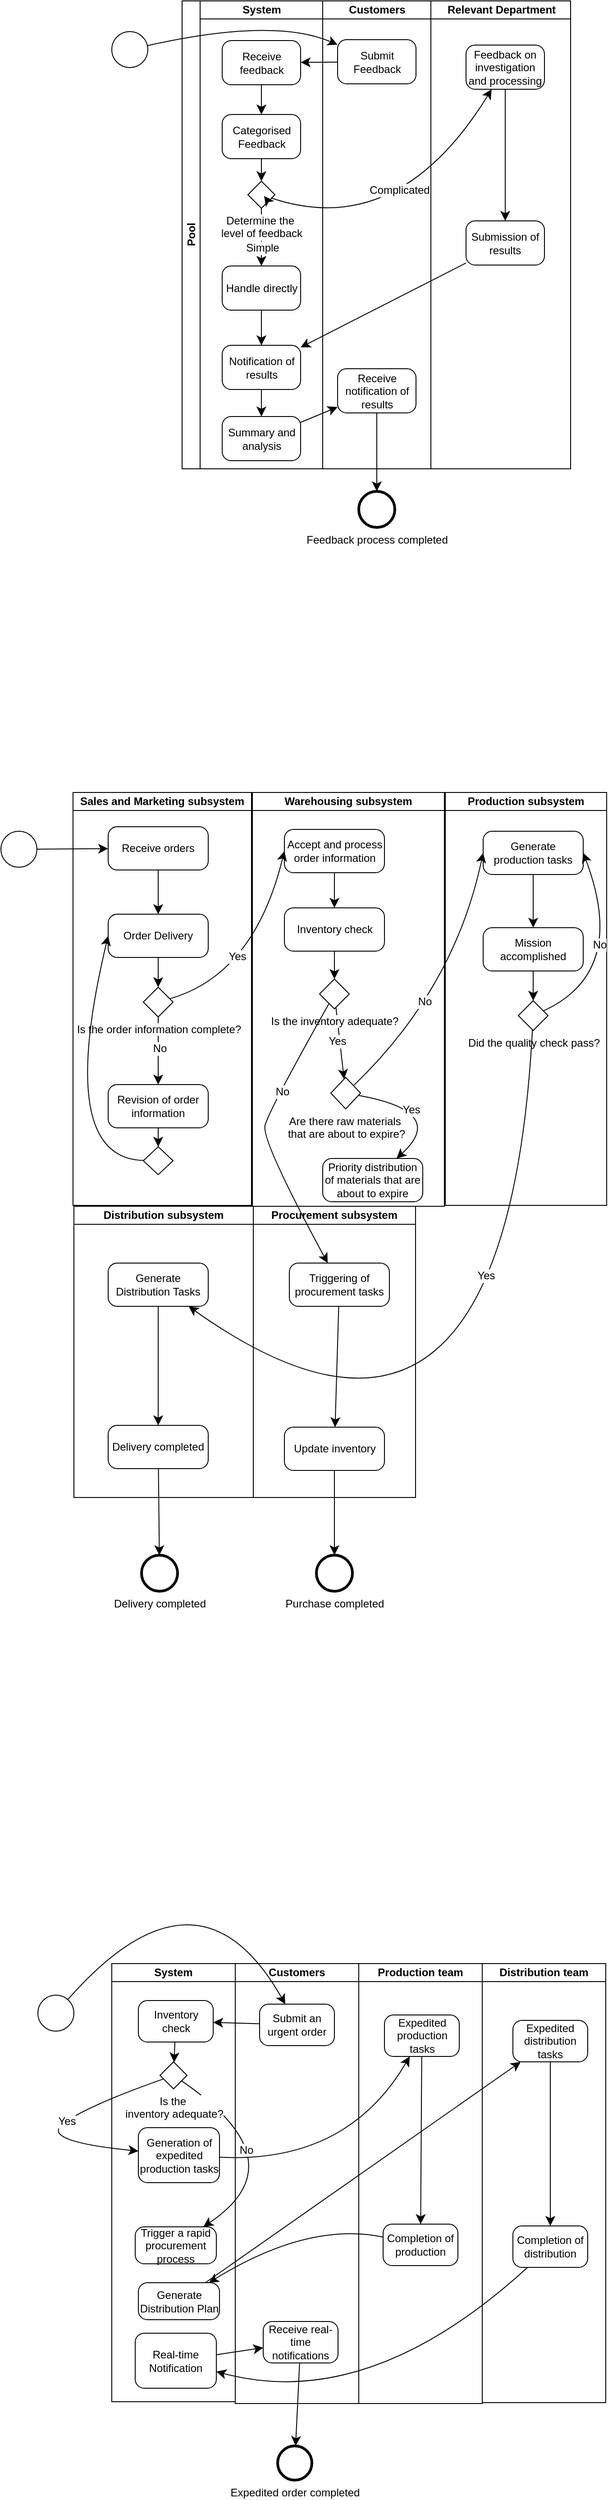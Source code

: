 <mxfile version="26.0.2">
  <diagram name="第 1 页" id="WlEOf4LmtDchegWvZ4aE">
    <mxGraphModel dx="986" dy="1253" grid="0" gridSize="10" guides="1" tooltips="1" connect="1" arrows="1" fold="1" page="0" pageScale="1" pageWidth="827" pageHeight="1169" math="0" shadow="0">
      <root>
        <mxCell id="0" />
        <mxCell id="1" parent="0" />
        <mxCell id="Yue5hBevSXrqed9OU2Ou-1" value="Pool" style="swimlane;html=1;childLayout=stackLayout;resizeParent=1;resizeParentMax=0;startSize=20;horizontal=0;horizontalStack=1;whiteSpace=wrap;" vertex="1" parent="1">
          <mxGeometry x="4" y="-74" width="431" height="519" as="geometry" />
        </mxCell>
        <mxCell id="Yue5hBevSXrqed9OU2Ou-2" value="System" style="swimlane;html=1;startSize=20;" vertex="1" parent="Yue5hBevSXrqed9OU2Ou-1">
          <mxGeometry x="20" width="136" height="519" as="geometry" />
        </mxCell>
        <mxCell id="Yue5hBevSXrqed9OU2Ou-17" style="edgeStyle=none;curved=1;rounded=0;orthogonalLoop=1;jettySize=auto;html=1;fontSize=12;startSize=8;endSize=8;" edge="1" parent="Yue5hBevSXrqed9OU2Ou-2" source="Yue5hBevSXrqed9OU2Ou-8" target="Yue5hBevSXrqed9OU2Ou-12">
          <mxGeometry relative="1" as="geometry" />
        </mxCell>
        <mxCell id="Yue5hBevSXrqed9OU2Ou-8" value="Receive feedback" style="points=[[0.25,0,0],[0.5,0,0],[0.75,0,0],[1,0.25,0],[1,0.5,0],[1,0.75,0],[0.75,1,0],[0.5,1,0],[0.25,1,0],[0,0.75,0],[0,0.5,0],[0,0.25,0]];shape=mxgraph.bpmn.task;whiteSpace=wrap;rectStyle=rounded;size=10;html=1;container=1;expand=0;collapsible=0;taskMarker=abstract;" vertex="1" parent="Yue5hBevSXrqed9OU2Ou-2">
          <mxGeometry x="24.5" y="44" width="87" height="49" as="geometry" />
        </mxCell>
        <mxCell id="Yue5hBevSXrqed9OU2Ou-11" value="Summary and analysis" style="points=[[0.25,0,0],[0.5,0,0],[0.75,0,0],[1,0.25,0],[1,0.5,0],[1,0.75,0],[0.75,1,0],[0.5,1,0],[0.25,1,0],[0,0.75,0],[0,0.5,0],[0,0.25,0]];shape=mxgraph.bpmn.task;whiteSpace=wrap;rectStyle=rounded;size=10;html=1;container=1;expand=0;collapsible=0;taskMarker=abstract;" vertex="1" parent="Yue5hBevSXrqed9OU2Ou-2">
          <mxGeometry x="24.5" y="461" width="87" height="49" as="geometry" />
        </mxCell>
        <mxCell id="Yue5hBevSXrqed9OU2Ou-20" style="edgeStyle=none;curved=1;rounded=0;orthogonalLoop=1;jettySize=auto;html=1;fontSize=12;startSize=8;endSize=8;" edge="1" parent="Yue5hBevSXrqed9OU2Ou-2" source="Yue5hBevSXrqed9OU2Ou-12" target="Yue5hBevSXrqed9OU2Ou-18">
          <mxGeometry relative="1" as="geometry" />
        </mxCell>
        <mxCell id="Yue5hBevSXrqed9OU2Ou-12" value="Categorised Feedback" style="points=[[0.25,0,0],[0.5,0,0],[0.75,0,0],[1,0.25,0],[1,0.5,0],[1,0.75,0],[0.75,1,0],[0.5,1,0],[0.25,1,0],[0,0.75,0],[0,0.5,0],[0,0.25,0]];shape=mxgraph.bpmn.task;whiteSpace=wrap;rectStyle=rounded;size=10;html=1;container=1;expand=0;collapsible=0;taskMarker=abstract;" vertex="1" parent="Yue5hBevSXrqed9OU2Ou-2">
          <mxGeometry x="24.5" y="126" width="87" height="49" as="geometry" />
        </mxCell>
        <mxCell id="Yue5hBevSXrqed9OU2Ou-27" style="edgeStyle=none;curved=1;rounded=0;orthogonalLoop=1;jettySize=auto;html=1;fontSize=12;startSize=8;endSize=8;" edge="1" parent="Yue5hBevSXrqed9OU2Ou-2" source="Yue5hBevSXrqed9OU2Ou-18" target="Yue5hBevSXrqed9OU2Ou-25">
          <mxGeometry relative="1" as="geometry" />
        </mxCell>
        <mxCell id="Yue5hBevSXrqed9OU2Ou-28" value="Simple" style="edgeLabel;html=1;align=center;verticalAlign=middle;resizable=0;points=[];fontSize=12;" vertex="1" connectable="0" parent="Yue5hBevSXrqed9OU2Ou-27">
          <mxGeometry x="0.365" y="1" relative="1" as="geometry">
            <mxPoint as="offset" />
          </mxGeometry>
        </mxCell>
        <mxCell id="Yue5hBevSXrqed9OU2Ou-18" value="Determine the&amp;nbsp;&lt;div&gt;level of feedback&lt;/div&gt;" style="points=[[0.25,0.25,0],[0.5,0,0],[0.75,0.25,0],[1,0.5,0],[0.75,0.75,0],[0.5,1,0],[0.25,0.75,0],[0,0.5,0]];shape=mxgraph.bpmn.gateway2;html=1;verticalLabelPosition=bottom;labelBackgroundColor=#ffffff;verticalAlign=top;align=center;perimeter=rhombusPerimeter;outlineConnect=0;outline=none;symbol=none;" vertex="1" parent="Yue5hBevSXrqed9OU2Ou-2">
          <mxGeometry x="53" y="200" width="30" height="30" as="geometry" />
        </mxCell>
        <mxCell id="Yue5hBevSXrqed9OU2Ou-29" style="edgeStyle=none;curved=1;rounded=0;orthogonalLoop=1;jettySize=auto;html=1;fontSize=12;startSize=8;endSize=8;" edge="1" parent="Yue5hBevSXrqed9OU2Ou-2" source="Yue5hBevSXrqed9OU2Ou-25" target="Yue5hBevSXrqed9OU2Ou-10">
          <mxGeometry relative="1" as="geometry" />
        </mxCell>
        <mxCell id="Yue5hBevSXrqed9OU2Ou-25" value="Handle directly" style="points=[[0.25,0,0],[0.5,0,0],[0.75,0,0],[1,0.25,0],[1,0.5,0],[1,0.75,0],[0.75,1,0],[0.5,1,0],[0.25,1,0],[0,0.75,0],[0,0.5,0],[0,0.25,0]];shape=mxgraph.bpmn.task;whiteSpace=wrap;rectStyle=rounded;size=10;html=1;container=1;expand=0;collapsible=0;taskMarker=abstract;" vertex="1" parent="Yue5hBevSXrqed9OU2Ou-2">
          <mxGeometry x="24.5" y="294" width="87" height="49" as="geometry" />
        </mxCell>
        <mxCell id="Yue5hBevSXrqed9OU2Ou-26" style="edgeStyle=none;curved=1;rounded=0;orthogonalLoop=1;jettySize=auto;html=1;exitX=0.75;exitY=0.75;exitDx=0;exitDy=0;exitPerimeter=0;entryX=0.6;entryY=0.544;entryDx=0;entryDy=0;entryPerimeter=0;fontSize=12;startSize=8;endSize=8;" edge="1" parent="Yue5hBevSXrqed9OU2Ou-2" source="Yue5hBevSXrqed9OU2Ou-18" target="Yue5hBevSXrqed9OU2Ou-18">
          <mxGeometry relative="1" as="geometry" />
        </mxCell>
        <mxCell id="Yue5hBevSXrqed9OU2Ou-30" style="edgeStyle=none;curved=1;rounded=0;orthogonalLoop=1;jettySize=auto;html=1;fontSize=12;startSize=8;endSize=8;" edge="1" parent="Yue5hBevSXrqed9OU2Ou-2" source="Yue5hBevSXrqed9OU2Ou-10" target="Yue5hBevSXrqed9OU2Ou-11">
          <mxGeometry relative="1" as="geometry" />
        </mxCell>
        <mxCell id="Yue5hBevSXrqed9OU2Ou-10" value="Notification of results" style="points=[[0.25,0,0],[0.5,0,0],[0.75,0,0],[1,0.25,0],[1,0.5,0],[1,0.75,0],[0.75,1,0],[0.5,1,0],[0.25,1,0],[0,0.75,0],[0,0.5,0],[0,0.25,0]];shape=mxgraph.bpmn.task;whiteSpace=wrap;rectStyle=rounded;size=10;html=1;container=1;expand=0;collapsible=0;taskMarker=abstract;" vertex="1" parent="Yue5hBevSXrqed9OU2Ou-2">
          <mxGeometry x="24.5" y="382" width="87" height="49" as="geometry" />
        </mxCell>
        <mxCell id="Yue5hBevSXrqed9OU2Ou-3" value="Customers" style="swimlane;html=1;startSize=20;" vertex="1" parent="Yue5hBevSXrqed9OU2Ou-1">
          <mxGeometry x="156" width="120" height="519" as="geometry" />
        </mxCell>
        <mxCell id="Yue5hBevSXrqed9OU2Ou-6" value="Submit Feedback" style="points=[[0.25,0,0],[0.5,0,0],[0.75,0,0],[1,0.25,0],[1,0.5,0],[1,0.75,0],[0.75,1,0],[0.5,1,0],[0.25,1,0],[0,0.75,0],[0,0.5,0],[0,0.25,0]];shape=mxgraph.bpmn.task;whiteSpace=wrap;rectStyle=rounded;size=10;html=1;container=1;expand=0;collapsible=0;taskMarker=abstract;" vertex="1" parent="Yue5hBevSXrqed9OU2Ou-3">
          <mxGeometry x="16.5" y="43" width="87" height="49" as="geometry" />
        </mxCell>
        <mxCell id="Yue5hBevSXrqed9OU2Ou-7" value="Receive notification of results" style="points=[[0.25,0,0],[0.5,0,0],[0.75,0,0],[1,0.25,0],[1,0.5,0],[1,0.75,0],[0.75,1,0],[0.5,1,0],[0.25,1,0],[0,0.75,0],[0,0.5,0],[0,0.25,0]];shape=mxgraph.bpmn.task;whiteSpace=wrap;rectStyle=rounded;size=10;html=1;container=1;expand=0;collapsible=0;taskMarker=abstract;" vertex="1" parent="Yue5hBevSXrqed9OU2Ou-3">
          <mxGeometry x="16.5" y="408" width="87" height="49" as="geometry" />
        </mxCell>
        <mxCell id="Yue5hBevSXrqed9OU2Ou-4" value="Relevant Department" style="swimlane;html=1;startSize=20;" vertex="1" parent="Yue5hBevSXrqed9OU2Ou-1">
          <mxGeometry x="276" width="155" height="519" as="geometry" />
        </mxCell>
        <mxCell id="Yue5hBevSXrqed9OU2Ou-23" style="edgeStyle=none;curved=1;rounded=0;orthogonalLoop=1;jettySize=auto;html=1;fontSize=12;startSize=8;endSize=8;" edge="1" parent="Yue5hBevSXrqed9OU2Ou-4" source="Yue5hBevSXrqed9OU2Ou-13" target="Yue5hBevSXrqed9OU2Ou-14">
          <mxGeometry relative="1" as="geometry" />
        </mxCell>
        <mxCell id="Yue5hBevSXrqed9OU2Ou-13" value="Feedback on investigation and processing" style="points=[[0.25,0,0],[0.5,0,0],[0.75,0,0],[1,0.25,0],[1,0.5,0],[1,0.75,0],[0.75,1,0],[0.5,1,0],[0.25,1,0],[0,0.75,0],[0,0.5,0],[0,0.25,0]];shape=mxgraph.bpmn.task;whiteSpace=wrap;rectStyle=rounded;size=10;html=1;container=1;expand=0;collapsible=0;taskMarker=abstract;" vertex="1" parent="Yue5hBevSXrqed9OU2Ou-4">
          <mxGeometry x="39" y="49" width="87" height="49" as="geometry" />
        </mxCell>
        <mxCell id="Yue5hBevSXrqed9OU2Ou-14" value="Submission of results" style="points=[[0.25,0,0],[0.5,0,0],[0.75,0,0],[1,0.25,0],[1,0.5,0],[1,0.75,0],[0.75,1,0],[0.5,1,0],[0.25,1,0],[0,0.75,0],[0,0.5,0],[0,0.25,0]];shape=mxgraph.bpmn.task;whiteSpace=wrap;rectStyle=rounded;size=10;html=1;container=1;expand=0;collapsible=0;taskMarker=abstract;" vertex="1" parent="Yue5hBevSXrqed9OU2Ou-4">
          <mxGeometry x="39" y="244" width="87" height="49" as="geometry" />
        </mxCell>
        <mxCell id="Yue5hBevSXrqed9OU2Ou-16" style="edgeStyle=none;curved=1;rounded=0;orthogonalLoop=1;jettySize=auto;html=1;fontSize=12;startSize=8;endSize=8;" edge="1" parent="Yue5hBevSXrqed9OU2Ou-1" source="Yue5hBevSXrqed9OU2Ou-6" target="Yue5hBevSXrqed9OU2Ou-8">
          <mxGeometry relative="1" as="geometry" />
        </mxCell>
        <mxCell id="Yue5hBevSXrqed9OU2Ou-21" style="edgeStyle=none;curved=1;rounded=0;orthogonalLoop=1;jettySize=auto;html=1;fontSize=12;startSize=8;endSize=8;" edge="1" parent="Yue5hBevSXrqed9OU2Ou-1" source="Yue5hBevSXrqed9OU2Ou-18" target="Yue5hBevSXrqed9OU2Ou-13">
          <mxGeometry relative="1" as="geometry">
            <Array as="points">
              <mxPoint x="240" y="266" />
            </Array>
          </mxGeometry>
        </mxCell>
        <mxCell id="Yue5hBevSXrqed9OU2Ou-22" value="Complicated" style="edgeLabel;html=1;align=center;verticalAlign=middle;resizable=0;points=[];fontSize=12;" vertex="1" connectable="0" parent="Yue5hBevSXrqed9OU2Ou-21">
          <mxGeometry x="0.136" y="30" relative="1" as="geometry">
            <mxPoint x="1" as="offset" />
          </mxGeometry>
        </mxCell>
        <mxCell id="Yue5hBevSXrqed9OU2Ou-24" style="edgeStyle=none;curved=1;rounded=0;orthogonalLoop=1;jettySize=auto;html=1;fontSize=12;startSize=8;endSize=8;" edge="1" parent="Yue5hBevSXrqed9OU2Ou-1" source="Yue5hBevSXrqed9OU2Ou-14" target="Yue5hBevSXrqed9OU2Ou-10">
          <mxGeometry relative="1" as="geometry" />
        </mxCell>
        <mxCell id="Yue5hBevSXrqed9OU2Ou-31" style="edgeStyle=none;curved=1;rounded=0;orthogonalLoop=1;jettySize=auto;html=1;fontSize=12;startSize=8;endSize=8;" edge="1" parent="Yue5hBevSXrqed9OU2Ou-1" source="Yue5hBevSXrqed9OU2Ou-11" target="Yue5hBevSXrqed9OU2Ou-7">
          <mxGeometry relative="1" as="geometry" />
        </mxCell>
        <mxCell id="Yue5hBevSXrqed9OU2Ou-15" style="edgeStyle=none;curved=1;rounded=0;orthogonalLoop=1;jettySize=auto;html=1;fontSize=12;startSize=8;endSize=8;" edge="1" parent="1" source="Yue5hBevSXrqed9OU2Ou-5" target="Yue5hBevSXrqed9OU2Ou-6">
          <mxGeometry relative="1" as="geometry">
            <Array as="points">
              <mxPoint x="106" y="-56" />
            </Array>
          </mxGeometry>
        </mxCell>
        <mxCell id="Yue5hBevSXrqed9OU2Ou-5" value="" style="points=[[0.145,0.145,0],[0.5,0,0],[0.855,0.145,0],[1,0.5,0],[0.855,0.855,0],[0.5,1,0],[0.145,0.855,0],[0,0.5,0]];shape=mxgraph.bpmn.event;html=1;verticalLabelPosition=bottom;labelBackgroundColor=#ffffff;verticalAlign=top;align=center;perimeter=ellipsePerimeter;outlineConnect=0;aspect=fixed;outline=standard;symbol=general;" vertex="1" parent="1">
          <mxGeometry x="-74" y="-40" width="40" height="40" as="geometry" />
        </mxCell>
        <mxCell id="Yue5hBevSXrqed9OU2Ou-32" value="Feedback process completed" style="points=[[0.145,0.145,0],[0.5,0,0],[0.855,0.145,0],[1,0.5,0],[0.855,0.855,0],[0.5,1,0],[0.145,0.855,0],[0,0.5,0]];shape=mxgraph.bpmn.event;html=1;verticalLabelPosition=bottom;labelBackgroundColor=#ffffff;verticalAlign=top;align=center;perimeter=ellipsePerimeter;outlineConnect=0;aspect=fixed;outline=end;symbol=terminate2;" vertex="1" parent="1">
          <mxGeometry x="200" y="470" width="40" height="40" as="geometry" />
        </mxCell>
        <mxCell id="Yue5hBevSXrqed9OU2Ou-33" style="edgeStyle=none;curved=1;rounded=0;orthogonalLoop=1;jettySize=auto;html=1;fontSize=12;startSize=8;endSize=8;" edge="1" parent="1" source="Yue5hBevSXrqed9OU2Ou-7" target="Yue5hBevSXrqed9OU2Ou-32">
          <mxGeometry relative="1" as="geometry" />
        </mxCell>
        <mxCell id="Yue5hBevSXrqed9OU2Ou-34" value="Sales and Marketing subsystem" style="swimlane;startSize=20;whiteSpace=wrap;html=1;" vertex="1" parent="1">
          <mxGeometry x="-117" y="804" width="198" height="458" as="geometry" />
        </mxCell>
        <mxCell id="Yue5hBevSXrqed9OU2Ou-62" style="edgeStyle=none;curved=1;rounded=0;orthogonalLoop=1;jettySize=auto;html=1;fontSize=12;startSize=8;endSize=8;" edge="1" parent="Yue5hBevSXrqed9OU2Ou-34" source="Yue5hBevSXrqed9OU2Ou-40" target="Yue5hBevSXrqed9OU2Ou-41">
          <mxGeometry relative="1" as="geometry" />
        </mxCell>
        <mxCell id="Yue5hBevSXrqed9OU2Ou-40" value="Receive orders" style="points=[[0.25,0,0],[0.5,0,0],[0.75,0,0],[1,0.25,0],[1,0.5,0],[1,0.75,0],[0.75,1,0],[0.5,1,0],[0.25,1,0],[0,0.75,0],[0,0.5,0],[0,0.25,0]];shape=mxgraph.bpmn.task;whiteSpace=wrap;rectStyle=rounded;size=10;html=1;container=1;expand=0;collapsible=0;taskMarker=abstract;" vertex="1" parent="Yue5hBevSXrqed9OU2Ou-34">
          <mxGeometry x="39" y="38" width="111" height="48" as="geometry" />
        </mxCell>
        <mxCell id="Yue5hBevSXrqed9OU2Ou-46" style="edgeStyle=none;curved=1;rounded=0;orthogonalLoop=1;jettySize=auto;html=1;fontSize=12;startSize=8;endSize=8;" edge="1" parent="Yue5hBevSXrqed9OU2Ou-34" source="Yue5hBevSXrqed9OU2Ou-41" target="Yue5hBevSXrqed9OU2Ou-43">
          <mxGeometry relative="1" as="geometry" />
        </mxCell>
        <mxCell id="Yue5hBevSXrqed9OU2Ou-41" value="Order Delivery" style="points=[[0.25,0,0],[0.5,0,0],[0.75,0,0],[1,0.25,0],[1,0.5,0],[1,0.75,0],[0.75,1,0],[0.5,1,0],[0.25,1,0],[0,0.75,0],[0,0.5,0],[0,0.25,0]];shape=mxgraph.bpmn.task;whiteSpace=wrap;rectStyle=rounded;size=10;html=1;container=1;expand=0;collapsible=0;taskMarker=abstract;" vertex="1" parent="Yue5hBevSXrqed9OU2Ou-34">
          <mxGeometry x="39" y="135" width="111" height="48" as="geometry" />
        </mxCell>
        <mxCell id="Yue5hBevSXrqed9OU2Ou-58" style="edgeStyle=none;curved=1;rounded=0;orthogonalLoop=1;jettySize=auto;html=1;fontSize=12;startSize=8;endSize=8;" edge="1" parent="Yue5hBevSXrqed9OU2Ou-34" source="Yue5hBevSXrqed9OU2Ou-43" target="Yue5hBevSXrqed9OU2Ou-57">
          <mxGeometry relative="1" as="geometry" />
        </mxCell>
        <mxCell id="Yue5hBevSXrqed9OU2Ou-59" value="No" style="edgeLabel;html=1;align=center;verticalAlign=middle;resizable=0;points=[];fontSize=12;" vertex="1" connectable="0" parent="Yue5hBevSXrqed9OU2Ou-58">
          <mxGeometry x="-0.076" y="1" relative="1" as="geometry">
            <mxPoint as="offset" />
          </mxGeometry>
        </mxCell>
        <mxCell id="Yue5hBevSXrqed9OU2Ou-43" value="Is the order information complete?" style="points=[[0.25,0.25,0],[0.5,0,0],[0.75,0.25,0],[1,0.5,0],[0.75,0.75,0],[0.5,1,0],[0.25,0.75,0],[0,0.5,0]];shape=mxgraph.bpmn.gateway2;html=1;verticalLabelPosition=bottom;labelBackgroundColor=#ffffff;verticalAlign=top;align=center;perimeter=rhombusPerimeter;outlineConnect=0;outline=none;symbol=none;" vertex="1" parent="Yue5hBevSXrqed9OU2Ou-34">
          <mxGeometry x="78" y="216" width="33" height="33" as="geometry" />
        </mxCell>
        <mxCell id="Yue5hBevSXrqed9OU2Ou-56" value="" style="points=[[0.25,0.25,0],[0.5,0,0],[0.75,0.25,0],[1,0.5,0],[0.75,0.75,0],[0.5,1,0],[0.25,0.75,0],[0,0.5,0]];shape=mxgraph.bpmn.gateway2;html=1;verticalLabelPosition=bottom;labelBackgroundColor=#ffffff;verticalAlign=top;align=center;perimeter=rhombusPerimeter;outlineConnect=0;outline=none;symbol=none;" vertex="1" parent="Yue5hBevSXrqed9OU2Ou-34">
          <mxGeometry x="78" y="393" width="33" height="31" as="geometry" />
        </mxCell>
        <mxCell id="Yue5hBevSXrqed9OU2Ou-60" style="edgeStyle=none;curved=1;rounded=0;orthogonalLoop=1;jettySize=auto;html=1;fontSize=12;startSize=8;endSize=8;" edge="1" parent="Yue5hBevSXrqed9OU2Ou-34" source="Yue5hBevSXrqed9OU2Ou-57" target="Yue5hBevSXrqed9OU2Ou-56">
          <mxGeometry relative="1" as="geometry" />
        </mxCell>
        <mxCell id="Yue5hBevSXrqed9OU2Ou-57" value="Revision of order information" style="points=[[0.25,0,0],[0.5,0,0],[0.75,0,0],[1,0.25,0],[1,0.5,0],[1,0.75,0],[0.75,1,0],[0.5,1,0],[0.25,1,0],[0,0.75,0],[0,0.5,0],[0,0.25,0]];shape=mxgraph.bpmn.task;whiteSpace=wrap;rectStyle=rounded;size=10;html=1;container=1;expand=0;collapsible=0;taskMarker=abstract;" vertex="1" parent="Yue5hBevSXrqed9OU2Ou-34">
          <mxGeometry x="39" y="324" width="111" height="48" as="geometry" />
        </mxCell>
        <mxCell id="Yue5hBevSXrqed9OU2Ou-61" style="edgeStyle=none;curved=1;rounded=0;orthogonalLoop=1;jettySize=auto;html=1;entryX=0;entryY=0.5;entryDx=0;entryDy=0;entryPerimeter=0;fontSize=12;startSize=8;endSize=8;" edge="1" parent="Yue5hBevSXrqed9OU2Ou-34" source="Yue5hBevSXrqed9OU2Ou-56" target="Yue5hBevSXrqed9OU2Ou-41">
          <mxGeometry relative="1" as="geometry">
            <Array as="points">
              <mxPoint x="-20" y="406" />
            </Array>
          </mxGeometry>
        </mxCell>
        <mxCell id="Yue5hBevSXrqed9OU2Ou-35" value="Warehousing subsystem" style="swimlane;startSize=20;whiteSpace=wrap;html=1;" vertex="1" parent="1">
          <mxGeometry x="82" y="804" width="213" height="459" as="geometry" />
        </mxCell>
        <mxCell id="Yue5hBevSXrqed9OU2Ou-70" style="edgeStyle=none;curved=1;rounded=0;orthogonalLoop=1;jettySize=auto;html=1;fontSize=12;startSize=8;endSize=8;" edge="1" parent="Yue5hBevSXrqed9OU2Ou-35" source="Yue5hBevSXrqed9OU2Ou-42" target="Yue5hBevSXrqed9OU2Ou-69">
          <mxGeometry relative="1" as="geometry" />
        </mxCell>
        <mxCell id="Yue5hBevSXrqed9OU2Ou-42" value="Inventory check" style="points=[[0.25,0,0],[0.5,0,0],[0.75,0,0],[1,0.25,0],[1,0.5,0],[1,0.75,0],[0.75,1,0],[0.5,1,0],[0.25,1,0],[0,0.75,0],[0,0.5,0],[0,0.25,0]];shape=mxgraph.bpmn.task;whiteSpace=wrap;rectStyle=rounded;size=10;html=1;container=1;expand=0;collapsible=0;taskMarker=abstract;" vertex="1" parent="Yue5hBevSXrqed9OU2Ou-35">
          <mxGeometry x="35.5" y="128" width="111" height="48" as="geometry" />
        </mxCell>
        <mxCell id="Yue5hBevSXrqed9OU2Ou-64" style="edgeStyle=none;curved=1;rounded=0;orthogonalLoop=1;jettySize=auto;html=1;fontSize=12;startSize=8;endSize=8;" edge="1" parent="Yue5hBevSXrqed9OU2Ou-35" source="Yue5hBevSXrqed9OU2Ou-53" target="Yue5hBevSXrqed9OU2Ou-42">
          <mxGeometry relative="1" as="geometry" />
        </mxCell>
        <mxCell id="Yue5hBevSXrqed9OU2Ou-53" value="Accept and process order information" style="points=[[0.25,0,0],[0.5,0,0],[0.75,0,0],[1,0.25,0],[1,0.5,0],[1,0.75,0],[0.75,1,0],[0.5,1,0],[0.25,1,0],[0,0.75,0],[0,0.5,0],[0,0.25,0]];shape=mxgraph.bpmn.task;whiteSpace=wrap;rectStyle=rounded;size=10;html=1;container=1;expand=0;collapsible=0;taskMarker=abstract;" vertex="1" parent="Yue5hBevSXrqed9OU2Ou-35">
          <mxGeometry x="35.5" y="41" width="111" height="48" as="geometry" />
        </mxCell>
        <mxCell id="Yue5hBevSXrqed9OU2Ou-76" style="edgeStyle=none;curved=1;rounded=0;orthogonalLoop=1;jettySize=auto;html=1;fontSize=12;startSize=8;endSize=8;" edge="1" parent="Yue5hBevSXrqed9OU2Ou-35" source="Yue5hBevSXrqed9OU2Ou-69" target="Yue5hBevSXrqed9OU2Ou-75">
          <mxGeometry relative="1" as="geometry" />
        </mxCell>
        <mxCell id="Yue5hBevSXrqed9OU2Ou-77" value="Yes" style="edgeLabel;html=1;align=center;verticalAlign=middle;resizable=0;points=[];fontSize=12;" vertex="1" connectable="0" parent="Yue5hBevSXrqed9OU2Ou-76">
          <mxGeometry x="-0.069" y="-3" relative="1" as="geometry">
            <mxPoint as="offset" />
          </mxGeometry>
        </mxCell>
        <mxCell id="Yue5hBevSXrqed9OU2Ou-69" value="Is the inventory adequate?" style="points=[[0.25,0.25,0],[0.5,0,0],[0.75,0.25,0],[1,0.5,0],[0.75,0.75,0],[0.5,1,0],[0.25,0.75,0],[0,0.5,0]];shape=mxgraph.bpmn.gateway2;html=1;verticalLabelPosition=bottom;labelBackgroundColor=#ffffff;verticalAlign=top;align=center;perimeter=rhombusPerimeter;outlineConnect=0;outline=none;symbol=none;" vertex="1" parent="Yue5hBevSXrqed9OU2Ou-35">
          <mxGeometry x="74.5" y="207" width="33" height="33" as="geometry" />
        </mxCell>
        <mxCell id="Yue5hBevSXrqed9OU2Ou-81" style="edgeStyle=none;curved=1;rounded=0;orthogonalLoop=1;jettySize=auto;html=1;fontSize=12;startSize=8;endSize=8;" edge="1" parent="Yue5hBevSXrqed9OU2Ou-35" source="Yue5hBevSXrqed9OU2Ou-75" target="Yue5hBevSXrqed9OU2Ou-80">
          <mxGeometry relative="1" as="geometry">
            <Array as="points">
              <mxPoint x="217" y="354" />
            </Array>
          </mxGeometry>
        </mxCell>
        <mxCell id="Yue5hBevSXrqed9OU2Ou-82" value="Yes" style="edgeLabel;html=1;align=center;verticalAlign=middle;resizable=0;points=[];fontSize=12;" vertex="1" connectable="0" parent="Yue5hBevSXrqed9OU2Ou-81">
          <mxGeometry x="-0.335" y="-5" relative="1" as="geometry">
            <mxPoint as="offset" />
          </mxGeometry>
        </mxCell>
        <mxCell id="Yue5hBevSXrqed9OU2Ou-75" value="Are there raw materials&amp;nbsp;&lt;div&gt;that are about to expire?&lt;/div&gt;" style="points=[[0.25,0.25,0],[0.5,0,0],[0.75,0.25,0],[1,0.5,0],[0.75,0.75,0],[0.5,1,0],[0.25,0.75,0],[0,0.5,0]];shape=mxgraph.bpmn.gateway2;html=1;verticalLabelPosition=bottom;labelBackgroundColor=#ffffff;verticalAlign=top;align=center;perimeter=rhombusPerimeter;outlineConnect=0;outline=none;symbol=none;" vertex="1" parent="Yue5hBevSXrqed9OU2Ou-35">
          <mxGeometry x="87" y="316" width="33" height="35" as="geometry" />
        </mxCell>
        <mxCell id="Yue5hBevSXrqed9OU2Ou-78" style="edgeStyle=none;curved=1;rounded=0;orthogonalLoop=1;jettySize=auto;html=1;exitX=0.75;exitY=0.75;exitDx=0;exitDy=0;exitPerimeter=0;fontSize=12;startSize=8;endSize=8;" edge="1" parent="Yue5hBevSXrqed9OU2Ou-35" source="Yue5hBevSXrqed9OU2Ou-75" target="Yue5hBevSXrqed9OU2Ou-75">
          <mxGeometry relative="1" as="geometry" />
        </mxCell>
        <mxCell id="Yue5hBevSXrqed9OU2Ou-80" value="Priority distribution of materials that are about to expire" style="points=[[0.25,0,0],[0.5,0,0],[0.75,0,0],[1,0.25,0],[1,0.5,0],[1,0.75,0],[0.75,1,0],[0.5,1,0],[0.25,1,0],[0,0.75,0],[0,0.5,0],[0,0.25,0]];shape=mxgraph.bpmn.task;whiteSpace=wrap;rectStyle=rounded;size=10;html=1;container=1;expand=0;collapsible=0;taskMarker=abstract;" vertex="1" parent="Yue5hBevSXrqed9OU2Ou-35">
          <mxGeometry x="78" y="406" width="111" height="48" as="geometry" />
        </mxCell>
        <mxCell id="Yue5hBevSXrqed9OU2Ou-36" value="Production subsystem" style="swimlane;startSize=20;whiteSpace=wrap;html=1;" vertex="1" parent="1">
          <mxGeometry x="296" y="804" width="179" height="458" as="geometry" />
        </mxCell>
        <mxCell id="Yue5hBevSXrqed9OU2Ou-86" style="edgeStyle=none;curved=1;rounded=0;orthogonalLoop=1;jettySize=auto;html=1;fontSize=12;startSize=8;endSize=8;" edge="1" parent="Yue5hBevSXrqed9OU2Ou-36" source="Yue5hBevSXrqed9OU2Ou-47" target="Yue5hBevSXrqed9OU2Ou-48">
          <mxGeometry relative="1" as="geometry" />
        </mxCell>
        <mxCell id="Yue5hBevSXrqed9OU2Ou-47" value="Generate production tasks" style="points=[[0.25,0,0],[0.5,0,0],[0.75,0,0],[1,0.25,0],[1,0.5,0],[1,0.75,0],[0.75,1,0],[0.5,1,0],[0.25,1,0],[0,0.75,0],[0,0.5,0],[0,0.25,0]];shape=mxgraph.bpmn.task;whiteSpace=wrap;rectStyle=rounded;size=10;html=1;container=1;expand=0;collapsible=0;taskMarker=abstract;" vertex="1" parent="Yue5hBevSXrqed9OU2Ou-36">
          <mxGeometry x="42" y="43" width="111" height="48" as="geometry" />
        </mxCell>
        <mxCell id="Yue5hBevSXrqed9OU2Ou-88" style="edgeStyle=none;curved=1;rounded=0;orthogonalLoop=1;jettySize=auto;html=1;fontSize=12;startSize=8;endSize=8;" edge="1" parent="Yue5hBevSXrqed9OU2Ou-36" source="Yue5hBevSXrqed9OU2Ou-48" target="Yue5hBevSXrqed9OU2Ou-87">
          <mxGeometry relative="1" as="geometry" />
        </mxCell>
        <mxCell id="Yue5hBevSXrqed9OU2Ou-48" value="Mission accomplished" style="points=[[0.25,0,0],[0.5,0,0],[0.75,0,0],[1,0.25,0],[1,0.5,0],[1,0.75,0],[0.75,1,0],[0.5,1,0],[0.25,1,0],[0,0.75,0],[0,0.5,0],[0,0.25,0]];shape=mxgraph.bpmn.task;whiteSpace=wrap;rectStyle=rounded;size=10;html=1;container=1;expand=0;collapsible=0;taskMarker=abstract;" vertex="1" parent="Yue5hBevSXrqed9OU2Ou-36">
          <mxGeometry x="42" y="150" width="111" height="48" as="geometry" />
        </mxCell>
        <mxCell id="Yue5hBevSXrqed9OU2Ou-87" value="Did the quality check pass?" style="points=[[0.25,0.25,0],[0.5,0,0],[0.75,0.25,0],[1,0.5,0],[0.75,0.75,0],[0.5,1,0],[0.25,0.75,0],[0,0.5,0]];shape=mxgraph.bpmn.gateway2;html=1;verticalLabelPosition=bottom;labelBackgroundColor=#ffffff;verticalAlign=top;align=center;perimeter=rhombusPerimeter;outlineConnect=0;outline=none;symbol=none;" vertex="1" parent="Yue5hBevSXrqed9OU2Ou-36">
          <mxGeometry x="81" y="231" width="33" height="33" as="geometry" />
        </mxCell>
        <mxCell id="Yue5hBevSXrqed9OU2Ou-91" style="edgeStyle=none;curved=1;rounded=0;orthogonalLoop=1;jettySize=auto;html=1;entryX=1;entryY=0.5;entryDx=0;entryDy=0;entryPerimeter=0;fontSize=12;startSize=8;endSize=8;" edge="1" parent="Yue5hBevSXrqed9OU2Ou-36" source="Yue5hBevSXrqed9OU2Ou-87" target="Yue5hBevSXrqed9OU2Ou-47">
          <mxGeometry relative="1" as="geometry">
            <Array as="points">
              <mxPoint x="203" y="199" />
            </Array>
          </mxGeometry>
        </mxCell>
        <mxCell id="Yue5hBevSXrqed9OU2Ou-92" value="No" style="edgeLabel;html=1;align=center;verticalAlign=middle;resizable=0;points=[];fontSize=12;" vertex="1" connectable="0" parent="Yue5hBevSXrqed9OU2Ou-91">
          <mxGeometry x="0.164" y="20" relative="1" as="geometry">
            <mxPoint y="-1" as="offset" />
          </mxGeometry>
        </mxCell>
        <mxCell id="Yue5hBevSXrqed9OU2Ou-38" value="Procurement subsystem" style="swimlane;startSize=20;whiteSpace=wrap;html=1;" vertex="1" parent="1">
          <mxGeometry x="83" y="1263" width="180" height="323" as="geometry" />
        </mxCell>
        <mxCell id="Yue5hBevSXrqed9OU2Ou-94" style="edgeStyle=none;curved=1;rounded=0;orthogonalLoop=1;jettySize=auto;html=1;fontSize=12;startSize=8;endSize=8;" edge="1" parent="Yue5hBevSXrqed9OU2Ou-38" source="Yue5hBevSXrqed9OU2Ou-51" target="Yue5hBevSXrqed9OU2Ou-52">
          <mxGeometry relative="1" as="geometry" />
        </mxCell>
        <mxCell id="Yue5hBevSXrqed9OU2Ou-51" value="Triggering of procurement tasks" style="points=[[0.25,0,0],[0.5,0,0],[0.75,0,0],[1,0.25,0],[1,0.5,0],[1,0.75,0],[0.75,1,0],[0.5,1,0],[0.25,1,0],[0,0.75,0],[0,0.5,0],[0,0.25,0]];shape=mxgraph.bpmn.task;whiteSpace=wrap;rectStyle=rounded;size=10;html=1;container=1;expand=0;collapsible=0;taskMarker=abstract;" vertex="1" parent="Yue5hBevSXrqed9OU2Ou-38">
          <mxGeometry x="40" y="63" width="111" height="48" as="geometry" />
        </mxCell>
        <mxCell id="Yue5hBevSXrqed9OU2Ou-52" value="Update inventory" style="points=[[0.25,0,0],[0.5,0,0],[0.75,0,0],[1,0.25,0],[1,0.5,0],[1,0.75,0],[0.75,1,0],[0.5,1,0],[0.25,1,0],[0,0.75,0],[0,0.5,0],[0,0.25,0]];shape=mxgraph.bpmn.task;whiteSpace=wrap;rectStyle=rounded;size=10;html=1;container=1;expand=0;collapsible=0;taskMarker=abstract;" vertex="1" parent="Yue5hBevSXrqed9OU2Ou-38">
          <mxGeometry x="34.5" y="245" width="111" height="48" as="geometry" />
        </mxCell>
        <mxCell id="Yue5hBevSXrqed9OU2Ou-63" style="edgeStyle=none;curved=1;rounded=0;orthogonalLoop=1;jettySize=auto;html=1;fontSize=12;startSize=8;endSize=8;" edge="1" parent="1" source="Yue5hBevSXrqed9OU2Ou-39" target="Yue5hBevSXrqed9OU2Ou-40">
          <mxGeometry relative="1" as="geometry" />
        </mxCell>
        <mxCell id="Yue5hBevSXrqed9OU2Ou-39" value="" style="points=[[0.145,0.145,0],[0.5,0,0],[0.855,0.145,0],[1,0.5,0],[0.855,0.855,0],[0.5,1,0],[0.145,0.855,0],[0,0.5,0]];shape=mxgraph.bpmn.event;html=1;verticalLabelPosition=bottom;labelBackgroundColor=#ffffff;verticalAlign=top;align=center;perimeter=ellipsePerimeter;outlineConnect=0;aspect=fixed;outline=standard;symbol=general;" vertex="1" parent="1">
          <mxGeometry x="-197" y="847" width="40" height="40" as="geometry" />
        </mxCell>
        <mxCell id="Yue5hBevSXrqed9OU2Ou-37" value="Distribution subsystem" style="swimlane;startSize=20;whiteSpace=wrap;html=1;" vertex="1" parent="1">
          <mxGeometry x="-116" y="1263" width="199" height="323" as="geometry" />
        </mxCell>
        <mxCell id="Yue5hBevSXrqed9OU2Ou-93" style="edgeStyle=none;curved=1;rounded=0;orthogonalLoop=1;jettySize=auto;html=1;fontSize=12;startSize=8;endSize=8;" edge="1" parent="Yue5hBevSXrqed9OU2Ou-37" source="Yue5hBevSXrqed9OU2Ou-49" target="Yue5hBevSXrqed9OU2Ou-50">
          <mxGeometry relative="1" as="geometry" />
        </mxCell>
        <mxCell id="Yue5hBevSXrqed9OU2Ou-49" value="Generate Distribution Tasks" style="points=[[0.25,0,0],[0.5,0,0],[0.75,0,0],[1,0.25,0],[1,0.5,0],[1,0.75,0],[0.75,1,0],[0.5,1,0],[0.25,1,0],[0,0.75,0],[0,0.5,0],[0,0.25,0]];shape=mxgraph.bpmn.task;whiteSpace=wrap;rectStyle=rounded;size=10;html=1;container=1;expand=0;collapsible=0;taskMarker=abstract;" vertex="1" parent="Yue5hBevSXrqed9OU2Ou-37">
          <mxGeometry x="38" y="63" width="111" height="48" as="geometry" />
        </mxCell>
        <mxCell id="Yue5hBevSXrqed9OU2Ou-50" value="Delivery completed" style="points=[[0.25,0,0],[0.5,0,0],[0.75,0,0],[1,0.25,0],[1,0.5,0],[1,0.75,0],[0.75,1,0],[0.5,1,0],[0.25,1,0],[0,0.75,0],[0,0.5,0],[0,0.25,0]];shape=mxgraph.bpmn.task;whiteSpace=wrap;rectStyle=rounded;size=10;html=1;container=1;expand=0;collapsible=0;taskMarker=abstract;" vertex="1" parent="Yue5hBevSXrqed9OU2Ou-37">
          <mxGeometry x="38" y="243" width="111" height="48" as="geometry" />
        </mxCell>
        <mxCell id="Yue5hBevSXrqed9OU2Ou-54" style="edgeStyle=none;curved=1;rounded=0;orthogonalLoop=1;jettySize=auto;html=1;entryX=0;entryY=0.5;entryDx=0;entryDy=0;entryPerimeter=0;fontSize=12;startSize=8;endSize=8;" edge="1" parent="1" source="Yue5hBevSXrqed9OU2Ou-43" target="Yue5hBevSXrqed9OU2Ou-53">
          <mxGeometry relative="1" as="geometry">
            <Array as="points">
              <mxPoint x="84" y="1006" />
            </Array>
          </mxGeometry>
        </mxCell>
        <mxCell id="Yue5hBevSXrqed9OU2Ou-55" value="Yes" style="edgeLabel;html=1;align=center;verticalAlign=middle;resizable=0;points=[];fontSize=12;" vertex="1" connectable="0" parent="Yue5hBevSXrqed9OU2Ou-54">
          <mxGeometry x="-0.056" y="24" relative="1" as="geometry">
            <mxPoint as="offset" />
          </mxGeometry>
        </mxCell>
        <mxCell id="Yue5hBevSXrqed9OU2Ou-73" style="edgeStyle=none;curved=1;rounded=0;orthogonalLoop=1;jettySize=auto;html=1;fontSize=12;startSize=8;endSize=8;" edge="1" parent="1" source="Yue5hBevSXrqed9OU2Ou-69" target="Yue5hBevSXrqed9OU2Ou-51">
          <mxGeometry relative="1" as="geometry">
            <Array as="points">
              <mxPoint x="100" y="1157" />
              <mxPoint x="92" y="1190" />
            </Array>
          </mxGeometry>
        </mxCell>
        <mxCell id="Yue5hBevSXrqed9OU2Ou-74" value="No" style="edgeLabel;html=1;align=center;verticalAlign=middle;resizable=0;points=[];fontSize=12;" vertex="1" connectable="0" parent="Yue5hBevSXrqed9OU2Ou-73">
          <mxGeometry x="-0.32" y="2" relative="1" as="geometry">
            <mxPoint as="offset" />
          </mxGeometry>
        </mxCell>
        <mxCell id="Yue5hBevSXrqed9OU2Ou-83" style="edgeStyle=none;curved=1;rounded=0;orthogonalLoop=1;jettySize=auto;html=1;entryX=0;entryY=0.5;entryDx=0;entryDy=0;entryPerimeter=0;fontSize=12;startSize=8;endSize=8;" edge="1" parent="1" source="Yue5hBevSXrqed9OU2Ou-75" target="Yue5hBevSXrqed9OU2Ou-47">
          <mxGeometry relative="1" as="geometry">
            <Array as="points">
              <mxPoint x="306" y="1022" />
            </Array>
          </mxGeometry>
        </mxCell>
        <mxCell id="Yue5hBevSXrqed9OU2Ou-85" value="No" style="edgeLabel;html=1;align=center;verticalAlign=middle;resizable=0;points=[];fontSize=12;" vertex="1" connectable="0" parent="Yue5hBevSXrqed9OU2Ou-83">
          <mxGeometry x="-0.212" y="13" relative="1" as="geometry">
            <mxPoint as="offset" />
          </mxGeometry>
        </mxCell>
        <mxCell id="Yue5hBevSXrqed9OU2Ou-89" style="edgeStyle=none;curved=1;rounded=0;orthogonalLoop=1;jettySize=auto;html=1;fontSize=12;startSize=8;endSize=8;" edge="1" parent="1" source="Yue5hBevSXrqed9OU2Ou-87" target="Yue5hBevSXrqed9OU2Ou-49">
          <mxGeometry relative="1" as="geometry">
            <Array as="points">
              <mxPoint x="363" y="1624" />
            </Array>
          </mxGeometry>
        </mxCell>
        <mxCell id="Yue5hBevSXrqed9OU2Ou-90" value="Yes" style="edgeLabel;html=1;align=center;verticalAlign=middle;resizable=0;points=[];fontSize=12;" vertex="1" connectable="0" parent="Yue5hBevSXrqed9OU2Ou-89">
          <mxGeometry x="-0.444" y="-37" relative="1" as="geometry">
            <mxPoint as="offset" />
          </mxGeometry>
        </mxCell>
        <mxCell id="Yue5hBevSXrqed9OU2Ou-95" value="Delivery completed" style="points=[[0.145,0.145,0],[0.5,0,0],[0.855,0.145,0],[1,0.5,0],[0.855,0.855,0],[0.5,1,0],[0.145,0.855,0],[0,0.5,0]];shape=mxgraph.bpmn.event;html=1;verticalLabelPosition=bottom;labelBackgroundColor=#ffffff;verticalAlign=top;align=center;perimeter=ellipsePerimeter;outlineConnect=0;aspect=fixed;outline=end;symbol=terminate2;" vertex="1" parent="1">
          <mxGeometry x="-41" y="1650" width="40" height="40" as="geometry" />
        </mxCell>
        <mxCell id="Yue5hBevSXrqed9OU2Ou-96" value="Purchase completed" style="points=[[0.145,0.145,0],[0.5,0,0],[0.855,0.145,0],[1,0.5,0],[0.855,0.855,0],[0.5,1,0],[0.145,0.855,0],[0,0.5,0]];shape=mxgraph.bpmn.event;html=1;verticalLabelPosition=bottom;labelBackgroundColor=#ffffff;verticalAlign=top;align=center;perimeter=ellipsePerimeter;outlineConnect=0;aspect=fixed;outline=end;symbol=terminate2;" vertex="1" parent="1">
          <mxGeometry x="153" y="1650" width="40" height="40" as="geometry" />
        </mxCell>
        <mxCell id="Yue5hBevSXrqed9OU2Ou-97" style="edgeStyle=none;curved=1;rounded=0;orthogonalLoop=1;jettySize=auto;html=1;fontSize=12;startSize=8;endSize=8;" edge="1" parent="1" source="Yue5hBevSXrqed9OU2Ou-52" target="Yue5hBevSXrqed9OU2Ou-96">
          <mxGeometry relative="1" as="geometry" />
        </mxCell>
        <mxCell id="Yue5hBevSXrqed9OU2Ou-98" style="edgeStyle=none;curved=1;rounded=0;orthogonalLoop=1;jettySize=auto;html=1;fontSize=12;startSize=8;endSize=8;" edge="1" parent="1" source="Yue5hBevSXrqed9OU2Ou-50" target="Yue5hBevSXrqed9OU2Ou-95">
          <mxGeometry relative="1" as="geometry" />
        </mxCell>
        <mxCell id="Yue5hBevSXrqed9OU2Ou-99" value="System" style="swimlane;startSize=20;whiteSpace=wrap;html=1;" vertex="1" parent="1">
          <mxGeometry x="-74" y="2103" width="137" height="486" as="geometry" />
        </mxCell>
        <mxCell id="Yue5hBevSXrqed9OU2Ou-106" style="edgeStyle=none;curved=1;rounded=0;orthogonalLoop=1;jettySize=auto;html=1;fontSize=12;startSize=8;endSize=8;" edge="1" parent="Yue5hBevSXrqed9OU2Ou-99" source="Yue5hBevSXrqed9OU2Ou-104" target="Yue5hBevSXrqed9OU2Ou-105">
          <mxGeometry relative="1" as="geometry" />
        </mxCell>
        <mxCell id="Yue5hBevSXrqed9OU2Ou-104" value="Inventory check" style="points=[[0.25,0,0],[0.5,0,0],[0.75,0,0],[1,0.25,0],[1,0.5,0],[1,0.75,0],[0.75,1,0],[0.5,1,0],[0.25,1,0],[0,0.75,0],[0,0.5,0],[0,0.25,0]];shape=mxgraph.bpmn.task;whiteSpace=wrap;rectStyle=rounded;size=10;html=1;container=1;expand=0;collapsible=0;taskMarker=abstract;" vertex="1" parent="Yue5hBevSXrqed9OU2Ou-99">
          <mxGeometry x="29.5" y="41" width="83" height="46" as="geometry" />
        </mxCell>
        <mxCell id="Yue5hBevSXrqed9OU2Ou-118" style="edgeStyle=none;curved=1;rounded=0;orthogonalLoop=1;jettySize=auto;html=1;fontSize=12;startSize=8;endSize=8;" edge="1" parent="Yue5hBevSXrqed9OU2Ou-99" source="Yue5hBevSXrqed9OU2Ou-105" target="Yue5hBevSXrqed9OU2Ou-107">
          <mxGeometry relative="1" as="geometry">
            <Array as="points">
              <mxPoint x="-28" y="158" />
              <mxPoint x="-80" y="197" />
            </Array>
          </mxGeometry>
        </mxCell>
        <mxCell id="Yue5hBevSXrqed9OU2Ou-119" value="Yes" style="edgeLabel;html=1;align=center;verticalAlign=middle;resizable=0;points=[];fontSize=12;" vertex="1" connectable="0" parent="Yue5hBevSXrqed9OU2Ou-118">
          <mxGeometry x="-0.108" relative="1" as="geometry">
            <mxPoint as="offset" />
          </mxGeometry>
        </mxCell>
        <mxCell id="Yue5hBevSXrqed9OU2Ou-122" style="edgeStyle=none;curved=1;rounded=0;orthogonalLoop=1;jettySize=auto;html=1;fontSize=12;startSize=8;endSize=8;" edge="1" parent="Yue5hBevSXrqed9OU2Ou-99" source="Yue5hBevSXrqed9OU2Ou-105" target="Yue5hBevSXrqed9OU2Ou-121">
          <mxGeometry relative="1" as="geometry">
            <Array as="points">
              <mxPoint x="209" y="220" />
            </Array>
          </mxGeometry>
        </mxCell>
        <mxCell id="Yue5hBevSXrqed9OU2Ou-123" value="No" style="edgeLabel;html=1;align=center;verticalAlign=middle;resizable=0;points=[];fontSize=12;" vertex="1" connectable="0" parent="Yue5hBevSXrqed9OU2Ou-122">
          <mxGeometry x="-0.292" y="-23" relative="1" as="geometry">
            <mxPoint as="offset" />
          </mxGeometry>
        </mxCell>
        <mxCell id="Yue5hBevSXrqed9OU2Ou-105" value="Is the&amp;nbsp;&lt;div&gt;inventory adequate?&lt;/div&gt;" style="points=[[0.25,0.25,0],[0.5,0,0],[0.75,0.25,0],[1,0.5,0],[0.75,0.75,0],[0.5,1,0],[0.25,0.75,0],[0,0.5,0]];shape=mxgraph.bpmn.gateway2;html=1;verticalLabelPosition=bottom;labelBackgroundColor=#ffffff;verticalAlign=top;align=center;perimeter=rhombusPerimeter;outlineConnect=0;outline=none;symbol=none;" vertex="1" parent="Yue5hBevSXrqed9OU2Ou-99">
          <mxGeometry x="53.5" y="109" width="30" height="30" as="geometry" />
        </mxCell>
        <mxCell id="Yue5hBevSXrqed9OU2Ou-107" value="Generation of expedited production tasks" style="points=[[0.25,0,0],[0.5,0,0],[0.75,0,0],[1,0.25,0],[1,0.5,0],[1,0.75,0],[0.75,1,0],[0.5,1,0],[0.25,1,0],[0,0.75,0],[0,0.5,0],[0,0.25,0]];shape=mxgraph.bpmn.task;whiteSpace=wrap;rectStyle=rounded;size=10;html=1;container=1;expand=0;collapsible=0;taskMarker=abstract;" vertex="1" parent="Yue5hBevSXrqed9OU2Ou-99">
          <mxGeometry x="29.5" y="182" width="90" height="61" as="geometry" />
        </mxCell>
        <mxCell id="Yue5hBevSXrqed9OU2Ou-108" value="Generate Distribution Plan" style="points=[[0.25,0,0],[0.5,0,0],[0.75,0,0],[1,0.25,0],[1,0.5,0],[1,0.75,0],[0.75,1,0],[0.5,1,0],[0.25,1,0],[0,0.75,0],[0,0.5,0],[0,0.25,0]];shape=mxgraph.bpmn.task;whiteSpace=wrap;rectStyle=rounded;size=10;html=1;container=1;expand=0;collapsible=0;taskMarker=abstract;" vertex="1" parent="Yue5hBevSXrqed9OU2Ou-99">
          <mxGeometry x="29.5" y="354" width="90" height="41" as="geometry" />
        </mxCell>
        <mxCell id="Yue5hBevSXrqed9OU2Ou-109" value="Real-time Notification" style="points=[[0.25,0,0],[0.5,0,0],[0.75,0,0],[1,0.25,0],[1,0.5,0],[1,0.75,0],[0.75,1,0],[0.5,1,0],[0.25,1,0],[0,0.75,0],[0,0.5,0],[0,0.25,0]];shape=mxgraph.bpmn.task;whiteSpace=wrap;rectStyle=rounded;size=10;html=1;container=1;expand=0;collapsible=0;taskMarker=abstract;" vertex="1" parent="Yue5hBevSXrqed9OU2Ou-99">
          <mxGeometry x="26" y="410" width="90" height="61" as="geometry" />
        </mxCell>
        <mxCell id="Yue5hBevSXrqed9OU2Ou-121" value="Trigger a rapid procurement process" style="points=[[0.25,0,0],[0.5,0,0],[0.75,0,0],[1,0.25,0],[1,0.5,0],[1,0.75,0],[0.75,1,0],[0.5,1,0],[0.25,1,0],[0,0.75,0],[0,0.5,0],[0,0.25,0]];shape=mxgraph.bpmn.task;whiteSpace=wrap;rectStyle=rounded;size=10;html=1;container=1;expand=0;collapsible=0;taskMarker=abstract;" vertex="1" parent="Yue5hBevSXrqed9OU2Ou-99">
          <mxGeometry x="26" y="292" width="90" height="41" as="geometry" />
        </mxCell>
        <mxCell id="Yue5hBevSXrqed9OU2Ou-100" value="Customers" style="swimlane;startSize=20;whiteSpace=wrap;html=1;" vertex="1" parent="1">
          <mxGeometry x="63" y="2103" width="137" height="488" as="geometry" />
        </mxCell>
        <mxCell id="Yue5hBevSXrqed9OU2Ou-110" value="Submit an urgent order" style="points=[[0.25,0,0],[0.5,0,0],[0.75,0,0],[1,0.25,0],[1,0.5,0],[1,0.75,0],[0.75,1,0],[0.5,1,0],[0.25,1,0],[0,0.75,0],[0,0.5,0],[0,0.25,0]];shape=mxgraph.bpmn.task;whiteSpace=wrap;rectStyle=rounded;size=10;html=1;container=1;expand=0;collapsible=0;taskMarker=abstract;" vertex="1" parent="Yue5hBevSXrqed9OU2Ou-100">
          <mxGeometry x="27" y="45" width="83" height="46" as="geometry" />
        </mxCell>
        <mxCell id="Yue5hBevSXrqed9OU2Ou-111" value="Receive real-time notifications" style="points=[[0.25,0,0],[0.5,0,0],[0.75,0,0],[1,0.25,0],[1,0.5,0],[1,0.75,0],[0.75,1,0],[0.5,1,0],[0.25,1,0],[0,0.75,0],[0,0.5,0],[0,0.25,0]];shape=mxgraph.bpmn.task;whiteSpace=wrap;rectStyle=rounded;size=10;html=1;container=1;expand=0;collapsible=0;taskMarker=abstract;" vertex="1" parent="Yue5hBevSXrqed9OU2Ou-100">
          <mxGeometry x="31" y="397" width="83" height="46" as="geometry" />
        </mxCell>
        <mxCell id="Yue5hBevSXrqed9OU2Ou-101" value="Production team" style="swimlane;startSize=20;whiteSpace=wrap;html=1;" vertex="1" parent="1">
          <mxGeometry x="200" y="2103" width="137" height="488" as="geometry" />
        </mxCell>
        <mxCell id="Yue5hBevSXrqed9OU2Ou-125" style="edgeStyle=none;curved=1;rounded=0;orthogonalLoop=1;jettySize=auto;html=1;fontSize=12;startSize=8;endSize=8;" edge="1" parent="Yue5hBevSXrqed9OU2Ou-101" source="Yue5hBevSXrqed9OU2Ou-112" target="Yue5hBevSXrqed9OU2Ou-113">
          <mxGeometry relative="1" as="geometry" />
        </mxCell>
        <mxCell id="Yue5hBevSXrqed9OU2Ou-112" value="Expedited production tasks" style="points=[[0.25,0,0],[0.5,0,0],[0.75,0,0],[1,0.25,0],[1,0.5,0],[1,0.75,0],[0.75,1,0],[0.5,1,0],[0.25,1,0],[0,0.75,0],[0,0.5,0],[0,0.25,0]];shape=mxgraph.bpmn.task;whiteSpace=wrap;rectStyle=rounded;size=10;html=1;container=1;expand=0;collapsible=0;taskMarker=abstract;" vertex="1" parent="Yue5hBevSXrqed9OU2Ou-101">
          <mxGeometry x="28.5" y="57" width="83" height="46" as="geometry" />
        </mxCell>
        <mxCell id="Yue5hBevSXrqed9OU2Ou-113" value="Completion of production" style="points=[[0.25,0,0],[0.5,0,0],[0.75,0,0],[1,0.25,0],[1,0.5,0],[1,0.75,0],[0.75,1,0],[0.5,1,0],[0.25,1,0],[0,0.75,0],[0,0.5,0],[0,0.25,0]];shape=mxgraph.bpmn.task;whiteSpace=wrap;rectStyle=rounded;size=10;html=1;container=1;expand=0;collapsible=0;taskMarker=abstract;" vertex="1" parent="Yue5hBevSXrqed9OU2Ou-101">
          <mxGeometry x="27" y="289" width="83" height="46" as="geometry" />
        </mxCell>
        <mxCell id="Yue5hBevSXrqed9OU2Ou-102" value="Distribution team" style="swimlane;startSize=20;whiteSpace=wrap;html=1;" vertex="1" parent="1">
          <mxGeometry x="337" y="2103" width="137" height="487" as="geometry" />
        </mxCell>
        <mxCell id="Yue5hBevSXrqed9OU2Ou-128" style="edgeStyle=none;curved=1;rounded=0;orthogonalLoop=1;jettySize=auto;html=1;fontSize=12;startSize=8;endSize=8;" edge="1" parent="Yue5hBevSXrqed9OU2Ou-102" source="Yue5hBevSXrqed9OU2Ou-114" target="Yue5hBevSXrqed9OU2Ou-115">
          <mxGeometry relative="1" as="geometry" />
        </mxCell>
        <mxCell id="Yue5hBevSXrqed9OU2Ou-114" value="Expedited distribution tasks" style="points=[[0.25,0,0],[0.5,0,0],[0.75,0,0],[1,0.25,0],[1,0.5,0],[1,0.75,0],[0.75,1,0],[0.5,1,0],[0.25,1,0],[0,0.75,0],[0,0.5,0],[0,0.25,0]];shape=mxgraph.bpmn.task;whiteSpace=wrap;rectStyle=rounded;size=10;html=1;container=1;expand=0;collapsible=0;taskMarker=abstract;" vertex="1" parent="Yue5hBevSXrqed9OU2Ou-102">
          <mxGeometry x="34" y="63" width="83" height="46" as="geometry" />
        </mxCell>
        <mxCell id="Yue5hBevSXrqed9OU2Ou-115" value="Completion of distribution" style="points=[[0.25,0,0],[0.5,0,0],[0.75,0,0],[1,0.25,0],[1,0.5,0],[1,0.75,0],[0.75,1,0],[0.5,1,0],[0.25,1,0],[0,0.75,0],[0,0.5,0],[0,0.25,0]];shape=mxgraph.bpmn.task;whiteSpace=wrap;rectStyle=rounded;size=10;html=1;container=1;expand=0;collapsible=0;taskMarker=abstract;" vertex="1" parent="Yue5hBevSXrqed9OU2Ou-102">
          <mxGeometry x="34" y="291" width="83" height="46" as="geometry" />
        </mxCell>
        <mxCell id="Yue5hBevSXrqed9OU2Ou-116" style="edgeStyle=none;curved=1;rounded=0;orthogonalLoop=1;jettySize=auto;html=1;fontSize=12;startSize=8;endSize=8;" edge="1" parent="1" source="Yue5hBevSXrqed9OU2Ou-103" target="Yue5hBevSXrqed9OU2Ou-110">
          <mxGeometry relative="1" as="geometry">
            <Array as="points">
              <mxPoint x="22" y="1978" />
            </Array>
          </mxGeometry>
        </mxCell>
        <mxCell id="Yue5hBevSXrqed9OU2Ou-103" value="" style="points=[[0.145,0.145,0],[0.5,0,0],[0.855,0.145,0],[1,0.5,0],[0.855,0.855,0],[0.5,1,0],[0.145,0.855,0],[0,0.5,0]];shape=mxgraph.bpmn.event;html=1;verticalLabelPosition=bottom;labelBackgroundColor=#ffffff;verticalAlign=top;align=center;perimeter=ellipsePerimeter;outlineConnect=0;aspect=fixed;outline=standard;symbol=general;" vertex="1" parent="1">
          <mxGeometry x="-156" y="2138" width="40" height="40" as="geometry" />
        </mxCell>
        <mxCell id="Yue5hBevSXrqed9OU2Ou-117" style="edgeStyle=none;curved=1;rounded=0;orthogonalLoop=1;jettySize=auto;html=1;fontSize=12;startSize=8;endSize=8;" edge="1" parent="1" source="Yue5hBevSXrqed9OU2Ou-110" target="Yue5hBevSXrqed9OU2Ou-104">
          <mxGeometry relative="1" as="geometry" />
        </mxCell>
        <mxCell id="Yue5hBevSXrqed9OU2Ou-124" style="edgeStyle=none;curved=1;rounded=0;orthogonalLoop=1;jettySize=auto;html=1;fontSize=12;startSize=8;endSize=8;" edge="1" parent="1" source="Yue5hBevSXrqed9OU2Ou-107" target="Yue5hBevSXrqed9OU2Ou-112">
          <mxGeometry relative="1" as="geometry">
            <Array as="points">
              <mxPoint x="187" y="2325" />
            </Array>
          </mxGeometry>
        </mxCell>
        <mxCell id="Yue5hBevSXrqed9OU2Ou-126" style="edgeStyle=none;curved=1;rounded=0;orthogonalLoop=1;jettySize=auto;html=1;fontSize=12;startSize=8;endSize=8;" edge="1" parent="1" source="Yue5hBevSXrqed9OU2Ou-113" target="Yue5hBevSXrqed9OU2Ou-108">
          <mxGeometry relative="1" as="geometry">
            <Array as="points">
              <mxPoint x="144" y="2389" />
            </Array>
          </mxGeometry>
        </mxCell>
        <mxCell id="Yue5hBevSXrqed9OU2Ou-127" style="edgeStyle=none;curved=1;rounded=0;orthogonalLoop=1;jettySize=auto;html=1;fontSize=12;startSize=8;endSize=8;" edge="1" parent="1" source="Yue5hBevSXrqed9OU2Ou-108" target="Yue5hBevSXrqed9OU2Ou-114">
          <mxGeometry relative="1" as="geometry" />
        </mxCell>
        <mxCell id="Yue5hBevSXrqed9OU2Ou-129" style="edgeStyle=none;curved=1;rounded=0;orthogonalLoop=1;jettySize=auto;html=1;fontSize=12;startSize=8;endSize=8;" edge="1" parent="1" source="Yue5hBevSXrqed9OU2Ou-115" target="Yue5hBevSXrqed9OU2Ou-109">
          <mxGeometry relative="1" as="geometry">
            <Array as="points">
              <mxPoint x="211" y="2601" />
            </Array>
          </mxGeometry>
        </mxCell>
        <mxCell id="Yue5hBevSXrqed9OU2Ou-130" style="edgeStyle=none;curved=1;rounded=0;orthogonalLoop=1;jettySize=auto;html=1;fontSize=12;startSize=8;endSize=8;" edge="1" parent="1" source="Yue5hBevSXrqed9OU2Ou-109" target="Yue5hBevSXrqed9OU2Ou-111">
          <mxGeometry relative="1" as="geometry" />
        </mxCell>
        <mxCell id="Yue5hBevSXrqed9OU2Ou-131" value="Expedited order completed" style="points=[[0.145,0.145,0],[0.5,0,0],[0.855,0.145,0],[1,0.5,0],[0.855,0.855,0],[0.5,1,0],[0.145,0.855,0],[0,0.5,0]];shape=mxgraph.bpmn.event;html=1;verticalLabelPosition=bottom;labelBackgroundColor=#ffffff;verticalAlign=top;align=center;perimeter=ellipsePerimeter;outlineConnect=0;aspect=fixed;outline=end;symbol=terminate2;" vertex="1" parent="1">
          <mxGeometry x="110" y="2638" width="38" height="38" as="geometry" />
        </mxCell>
        <mxCell id="Yue5hBevSXrqed9OU2Ou-132" style="edgeStyle=none;curved=1;rounded=0;orthogonalLoop=1;jettySize=auto;html=1;fontSize=12;startSize=8;endSize=8;" edge="1" parent="1" source="Yue5hBevSXrqed9OU2Ou-111" target="Yue5hBevSXrqed9OU2Ou-131">
          <mxGeometry relative="1" as="geometry" />
        </mxCell>
      </root>
    </mxGraphModel>
  </diagram>
</mxfile>
